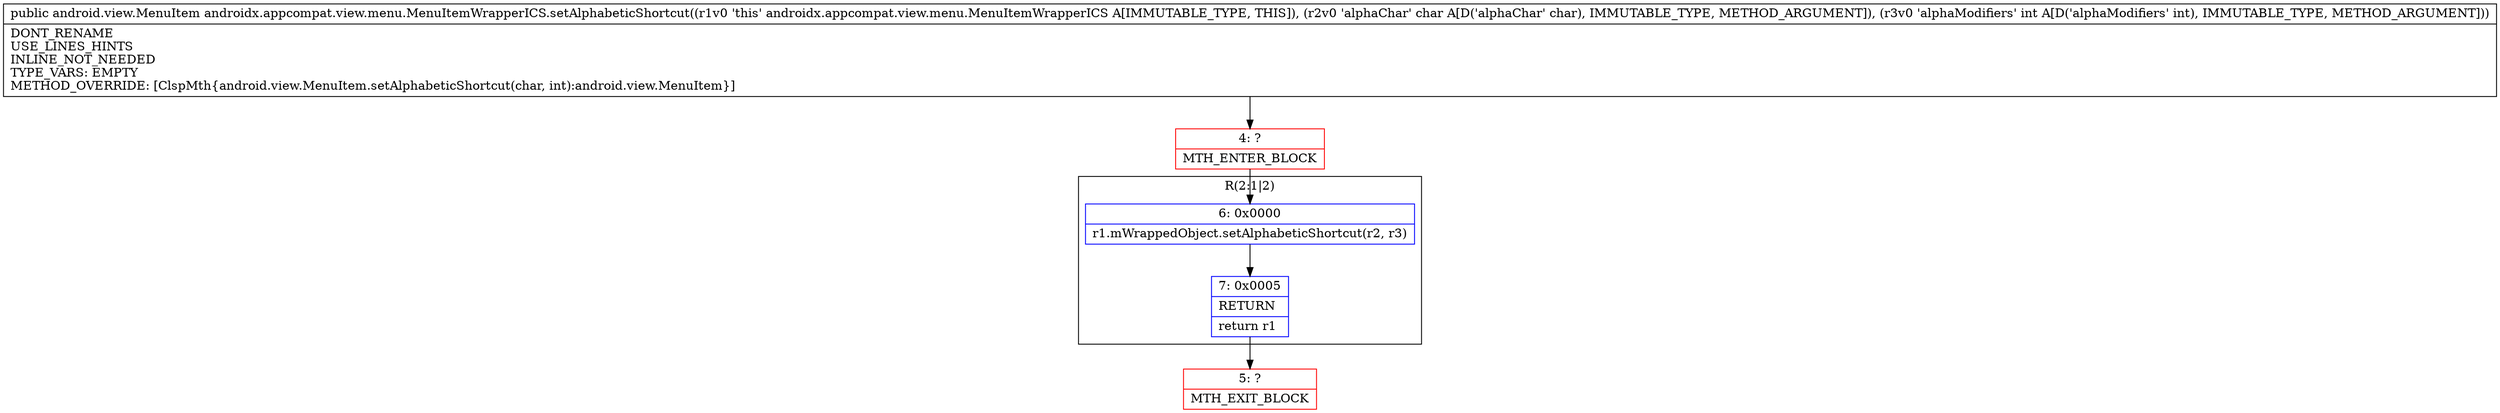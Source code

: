 digraph "CFG forandroidx.appcompat.view.menu.MenuItemWrapperICS.setAlphabeticShortcut(CI)Landroid\/view\/MenuItem;" {
subgraph cluster_Region_2046229200 {
label = "R(2:1|2)";
node [shape=record,color=blue];
Node_6 [shape=record,label="{6\:\ 0x0000|r1.mWrappedObject.setAlphabeticShortcut(r2, r3)\l}"];
Node_7 [shape=record,label="{7\:\ 0x0005|RETURN\l|return r1\l}"];
}
Node_4 [shape=record,color=red,label="{4\:\ ?|MTH_ENTER_BLOCK\l}"];
Node_5 [shape=record,color=red,label="{5\:\ ?|MTH_EXIT_BLOCK\l}"];
MethodNode[shape=record,label="{public android.view.MenuItem androidx.appcompat.view.menu.MenuItemWrapperICS.setAlphabeticShortcut((r1v0 'this' androidx.appcompat.view.menu.MenuItemWrapperICS A[IMMUTABLE_TYPE, THIS]), (r2v0 'alphaChar' char A[D('alphaChar' char), IMMUTABLE_TYPE, METHOD_ARGUMENT]), (r3v0 'alphaModifiers' int A[D('alphaModifiers' int), IMMUTABLE_TYPE, METHOD_ARGUMENT]))  | DONT_RENAME\lUSE_LINES_HINTS\lINLINE_NOT_NEEDED\lTYPE_VARS: EMPTY\lMETHOD_OVERRIDE: [ClspMth\{android.view.MenuItem.setAlphabeticShortcut(char, int):android.view.MenuItem\}]\l}"];
MethodNode -> Node_4;Node_6 -> Node_7;
Node_7 -> Node_5;
Node_4 -> Node_6;
}

